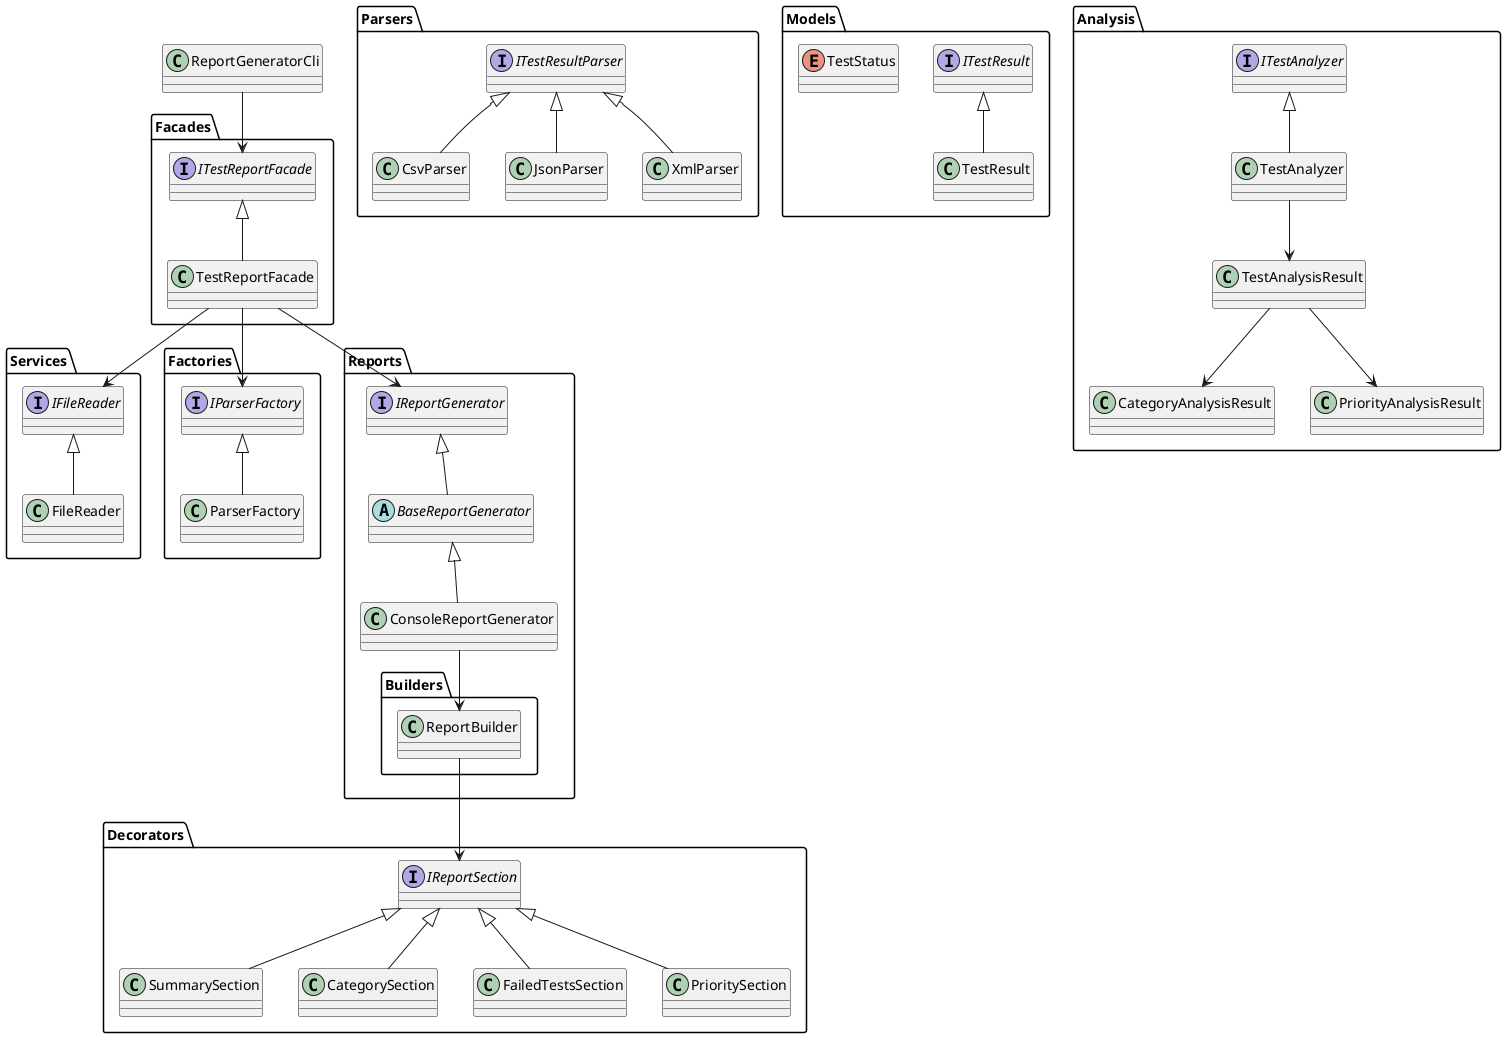 @startuml
package Parsers {
  interface ITestResultParser
  class CsvParser
  class JsonParser
  class XmlParser
}

package Models {
  interface ITestResult
  class TestResult
  enum TestStatus
}

package Services {
  interface IFileReader
  class FileReader
}

package Factories {
  interface IParserFactory
  class ParserFactory
}

package Analysis {
  interface ITestAnalyzer
  class TestAnalyzer
  class TestAnalysisResult
  class CategoryAnalysisResult
  class PriorityAnalysisResult
}

package Decorators {
  interface IReportSection
  class SummarySection
  class CategorySection
  class FailedTestsSection
  class PrioritySection
}

package Reports {
  interface IReportGenerator
  abstract class BaseReportGenerator
  class ConsoleReportGenerator
  package Builders {
    class ReportBuilder
  }
}

package Facades {
  interface ITestReportFacade
  class TestReportFacade
}

class ReportGeneratorCli

ITestResultParser <|-- CsvParser
ITestResultParser <|-- JsonParser
ITestResultParser <|-- XmlParser

ITestResult <|-- TestResult

IFileReader <|-- FileReader

IParserFactory <|-- ParserFactory

ITestAnalyzer <|-- TestAnalyzer
TestAnalyzer --> TestAnalysisResult
TestAnalysisResult --> CategoryAnalysisResult
TestAnalysisResult --> PriorityAnalysisResult

IReportSection <|-- SummarySection
IReportSection <|-- CategorySection
IReportSection <|-- FailedTestsSection
IReportSection <|-- PrioritySection

IReportGenerator <|-- BaseReportGenerator
BaseReportGenerator <|-- ConsoleReportGenerator
ConsoleReportGenerator --> ReportBuilder
ReportBuilder --> IReportSection

ITestReportFacade <|-- TestReportFacade
TestReportFacade --> IFileReader
TestReportFacade --> IParserFactory
TestReportFacade --> IReportGenerator

ReportGeneratorCli --> ITestReportFacade
@enduml
